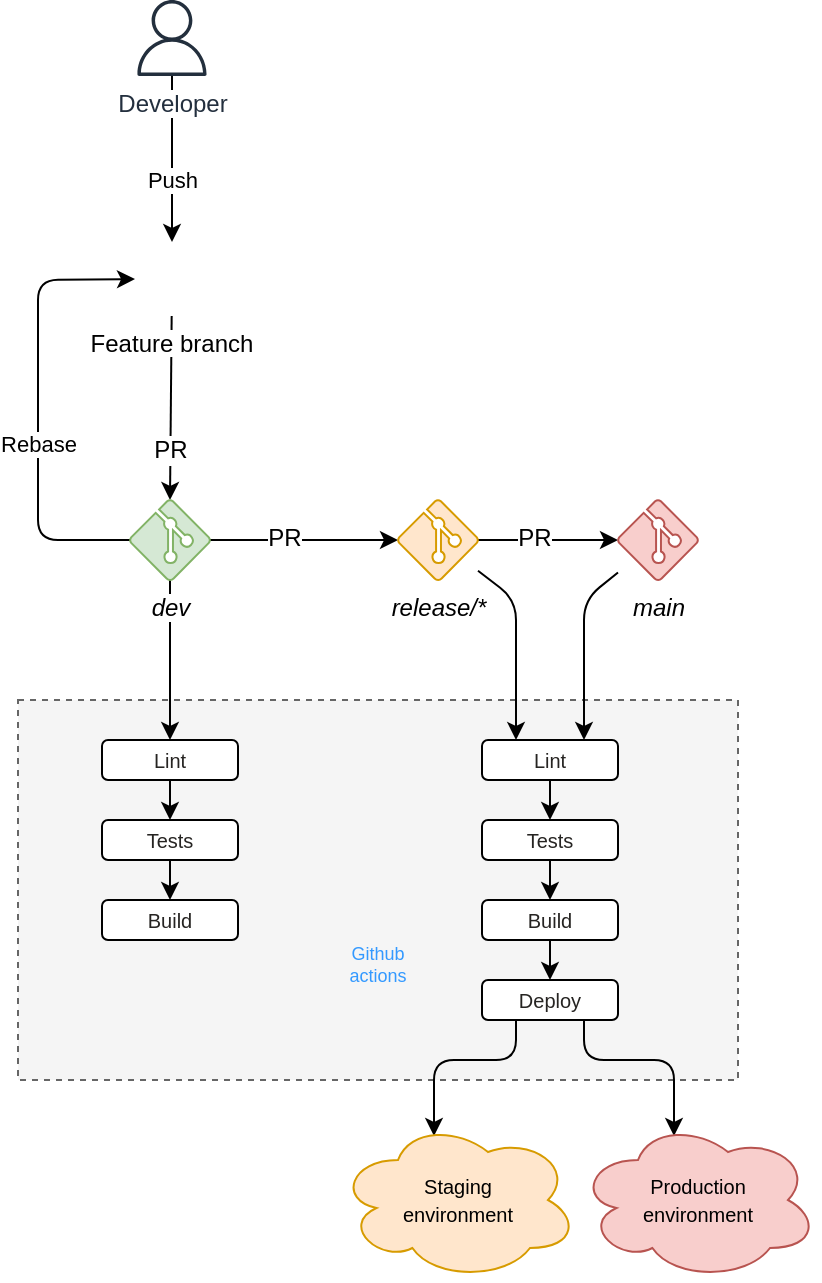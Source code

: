 <mxfile>
    <diagram id="seGoNcs6dg3ajUZEjmIv" name="Page-1">
        <mxGraphModel dx="885" dy="760" grid="1" gridSize="10" guides="1" tooltips="1" connect="1" arrows="1" fold="1" page="1" pageScale="1" pageWidth="850" pageHeight="1100" math="0" shadow="0">
            <root>
                <mxCell id="0"/>
                <mxCell id="1" parent="0"/>
                <mxCell id="39" value="" style="rounded=0;whiteSpace=wrap;html=1;labelBackgroundColor=default;strokeColor=#666666;fontSize=10;fontColor=#333333;fillColor=#f5f5f5;dashed=1;" vertex="1" parent="1">
                    <mxGeometry x="310" y="630" width="360" height="190" as="geometry"/>
                </mxCell>
                <mxCell id="18" style="edgeStyle=none;html=1;entryX=0.5;entryY=0;entryDx=0;entryDy=0;fontSize=14;" edge="1" parent="1" source="11" target="14">
                    <mxGeometry relative="1" as="geometry"/>
                </mxCell>
                <mxCell id="56" value="&lt;font style=&quot;font-size: 11px;&quot; color=&quot;#000000&quot;&gt;Push&lt;/font&gt;" style="edgeLabel;html=1;align=center;verticalAlign=middle;resizable=0;points=[];fontSize=9;fontColor=#3399FF;" vertex="1" connectable="0" parent="18">
                    <mxGeometry x="0.361" y="-3" relative="1" as="geometry">
                        <mxPoint x="3" y="-5" as="offset"/>
                    </mxGeometry>
                </mxCell>
                <mxCell id="11" value="Developer" style="sketch=0;outlineConnect=0;fontColor=#232F3E;gradientColor=none;fillColor=#232F3D;strokeColor=none;dashed=0;verticalLabelPosition=bottom;verticalAlign=top;align=center;html=1;fontSize=12;fontStyle=0;aspect=fixed;pointerEvents=1;shape=mxgraph.aws4.user;labelBackgroundColor=default;" vertex="1" parent="1">
                    <mxGeometry x="368" y="280" width="38" height="38" as="geometry"/>
                </mxCell>
                <mxCell id="17" style="edgeStyle=none;html=1;fontSize=14;entryX=0.5;entryY=0;entryDx=0;entryDy=0;entryPerimeter=0;" edge="1" parent="1" source="14" target="20">
                    <mxGeometry relative="1" as="geometry">
                        <mxPoint x="386.0" y="520" as="targetPoint"/>
                    </mxGeometry>
                </mxCell>
                <mxCell id="19" value="PR" style="edgeLabel;html=1;align=center;verticalAlign=middle;resizable=0;points=[];fontSize=12;fontColor=#000000;" vertex="1" connectable="0" parent="17">
                    <mxGeometry x="0.452" relative="1" as="geometry">
                        <mxPoint as="offset"/>
                    </mxGeometry>
                </mxCell>
                <mxCell id="14" value="Feature branch" style="shape=image;verticalLabelPosition=bottom;labelBackgroundColor=default;verticalAlign=top;aspect=fixed;imageAspect=0;image=https://cdn0.iconfinder.com/data/icons/octicons/1024/git-branch-512.png;" vertex="1" parent="1">
                    <mxGeometry x="368.5" y="401" width="37" height="37" as="geometry"/>
                </mxCell>
                <mxCell id="21" style="edgeStyle=none;html=1;entryX=0;entryY=0.5;entryDx=0;entryDy=0;fontSize=12;fontColor=default;" edge="1" parent="1" source="20" target="14">
                    <mxGeometry relative="1" as="geometry">
                        <Array as="points">
                            <mxPoint x="320" y="550"/>
                            <mxPoint x="320" y="420"/>
                        </Array>
                    </mxGeometry>
                </mxCell>
                <mxCell id="57" value="Rebase" style="edgeLabel;html=1;align=center;verticalAlign=middle;resizable=0;points=[];fontSize=11;fontColor=#000000;" vertex="1" connectable="0" parent="21">
                    <mxGeometry x="-0.16" relative="1" as="geometry">
                        <mxPoint as="offset"/>
                    </mxGeometry>
                </mxCell>
                <mxCell id="22" style="edgeStyle=none;html=1;fontSize=12;fontColor=default;entryX=0;entryY=0.5;entryDx=0;entryDy=0;entryPerimeter=0;" edge="1" parent="1" source="20" target="24">
                    <mxGeometry relative="1" as="geometry">
                        <mxPoint x="500" y="550" as="targetPoint"/>
                    </mxGeometry>
                </mxCell>
                <mxCell id="23" value="PR" style="edgeLabel;html=1;align=center;verticalAlign=middle;resizable=0;points=[];fontSize=12;fontColor=#000000;labelBackgroundColor=default;" vertex="1" connectable="0" parent="22">
                    <mxGeometry x="-0.209" y="1" relative="1" as="geometry">
                        <mxPoint as="offset"/>
                    </mxGeometry>
                </mxCell>
                <mxCell id="31" style="edgeStyle=none;html=1;fontSize=12;fontColor=#FFE6CC;" edge="1" parent="1" source="20">
                    <mxGeometry relative="1" as="geometry">
                        <mxPoint x="386" y="650" as="targetPoint"/>
                    </mxGeometry>
                </mxCell>
                <mxCell id="20" value="dev" style="verticalLabelPosition=bottom;html=1;verticalAlign=top;align=center;strokeColor=#82b366;fillColor=#d5e8d4;shape=mxgraph.azure.git_repository;labelBackgroundColor=default;fontSize=12;fontStyle=2" vertex="1" parent="1">
                    <mxGeometry x="366" y="530" width="40" height="40" as="geometry"/>
                </mxCell>
                <mxCell id="27" value="" style="edgeStyle=none;html=1;fontSize=12;fontColor=default;" edge="1" parent="1" source="24" target="26">
                    <mxGeometry relative="1" as="geometry"/>
                </mxCell>
                <mxCell id="30" value="PR" style="edgeLabel;html=1;align=center;verticalAlign=middle;resizable=0;points=[];fontSize=12;fontColor=default;" vertex="1" connectable="0" parent="27">
                    <mxGeometry x="-0.199" y="1" relative="1" as="geometry">
                        <mxPoint as="offset"/>
                    </mxGeometry>
                </mxCell>
                <mxCell id="28" style="edgeStyle=none;html=1;fontSize=12;fontColor=default;entryX=0.25;entryY=0;entryDx=0;entryDy=0;" edge="1" parent="1" source="24" target="41">
                    <mxGeometry relative="1" as="geometry">
                        <mxPoint x="520" y="650" as="targetPoint"/>
                        <Array as="points">
                            <mxPoint x="559" y="580"/>
                        </Array>
                    </mxGeometry>
                </mxCell>
                <mxCell id="24" value="release/*" style="verticalLabelPosition=bottom;html=1;verticalAlign=top;align=center;strokeColor=#d79b00;fillColor=#ffe6cc;shape=mxgraph.azure.git_repository;labelBackgroundColor=default;fontSize=12;fontStyle=2" vertex="1" parent="1">
                    <mxGeometry x="500" y="530" width="40" height="40" as="geometry"/>
                </mxCell>
                <mxCell id="29" style="edgeStyle=none;html=1;fontSize=12;fontColor=default;entryX=0.75;entryY=0;entryDx=0;entryDy=0;" edge="1" parent="1" source="26" target="41">
                    <mxGeometry relative="1" as="geometry">
                        <mxPoint x="630" y="650" as="targetPoint"/>
                        <Array as="points">
                            <mxPoint x="593" y="580"/>
                        </Array>
                    </mxGeometry>
                </mxCell>
                <mxCell id="26" value="main" style="verticalLabelPosition=bottom;html=1;verticalAlign=top;align=center;strokeColor=#b85450;fillColor=#f8cecc;shape=mxgraph.azure.git_repository;labelBackgroundColor=default;fontSize=12;fontStyle=2" vertex="1" parent="1">
                    <mxGeometry x="610" y="530" width="40" height="40" as="geometry"/>
                </mxCell>
                <mxCell id="37" style="edgeStyle=none;html=1;entryX=0.5;entryY=0;entryDx=0;entryDy=0;fontSize=10;fontColor=#000000;" edge="1" parent="1" source="32" target="36">
                    <mxGeometry relative="1" as="geometry"/>
                </mxCell>
                <mxCell id="32" value="&lt;font style=&quot;font-size: 10px;&quot; color=&quot;#262422&quot;&gt;Lint&lt;/font&gt;" style="rounded=1;whiteSpace=wrap;html=1;labelBackgroundColor=default;strokeColor=#000000;fontSize=12;fontColor=#FFE6CC;fillColor=default;" vertex="1" parent="1">
                    <mxGeometry x="352" y="650" width="68" height="20" as="geometry"/>
                </mxCell>
                <mxCell id="35" value="&lt;font style=&quot;font-size: 10px;&quot; color=&quot;#262422&quot;&gt;Build&lt;/font&gt;" style="rounded=1;whiteSpace=wrap;html=1;labelBackgroundColor=default;strokeColor=#000000;fontSize=12;fontColor=#FFE6CC;fillColor=default;" vertex="1" parent="1">
                    <mxGeometry x="352" y="730" width="68" height="20" as="geometry"/>
                </mxCell>
                <mxCell id="38" style="edgeStyle=none;html=1;fontSize=10;fontColor=#000000;" edge="1" parent="1" source="36" target="35">
                    <mxGeometry relative="1" as="geometry"/>
                </mxCell>
                <mxCell id="36" value="&lt;font style=&quot;font-size: 10px;&quot; color=&quot;#262422&quot;&gt;Tests&lt;/font&gt;" style="rounded=1;whiteSpace=wrap;html=1;labelBackgroundColor=default;strokeColor=#000000;fontSize=12;fontColor=#FFE6CC;fillColor=default;" vertex="1" parent="1">
                    <mxGeometry x="352" y="690" width="68" height="20" as="geometry"/>
                </mxCell>
                <mxCell id="40" value="Github &#10;actions" style="shape=image;verticalLabelPosition=bottom;labelBackgroundColor=none;verticalAlign=top;aspect=fixed;imageAspect=0;image=https://seeklogo.com/images/G/github-actions-logo-031704BDC6-seeklogo.com.png;fontSize=9;fontColor=#3399FF;opacity=80;" vertex="1" parent="1">
                    <mxGeometry x="470" y="705" width="40" height="40" as="geometry"/>
                </mxCell>
                <mxCell id="44" style="edgeStyle=none;html=1;fontSize=10;fontColor=#000000;" edge="1" parent="1" source="41" target="43">
                    <mxGeometry relative="1" as="geometry"/>
                </mxCell>
                <mxCell id="41" value="&lt;font style=&quot;font-size: 10px;&quot; color=&quot;#262422&quot;&gt;Lint&lt;/font&gt;" style="rounded=1;whiteSpace=wrap;html=1;labelBackgroundColor=default;strokeColor=#000000;fontSize=12;fontColor=#FFE6CC;fillColor=default;" vertex="1" parent="1">
                    <mxGeometry x="542" y="650" width="68" height="20" as="geometry"/>
                </mxCell>
                <mxCell id="50" value="" style="edgeStyle=none;html=1;fontSize=10;fontColor=#000000;exitX=0.75;exitY=1;exitDx=0;exitDy=0;entryX=0.4;entryY=0.1;entryDx=0;entryDy=0;entryPerimeter=0;" edge="1" parent="1" source="42" target="51">
                    <mxGeometry relative="1" as="geometry">
                        <mxPoint x="650" y="780" as="targetPoint"/>
                        <Array as="points">
                            <mxPoint x="593" y="810"/>
                            <mxPoint x="638" y="810"/>
                        </Array>
                    </mxGeometry>
                </mxCell>
                <mxCell id="53" style="edgeStyle=none;html=1;entryX=0.4;entryY=0.1;entryDx=0;entryDy=0;entryPerimeter=0;fontSize=11;fontColor=#000000;exitX=0.25;exitY=1;exitDx=0;exitDy=0;" edge="1" parent="1" source="42" target="52">
                    <mxGeometry relative="1" as="geometry">
                        <Array as="points">
                            <mxPoint x="559" y="810"/>
                            <mxPoint x="518" y="810"/>
                        </Array>
                    </mxGeometry>
                </mxCell>
                <mxCell id="42" value="&lt;font style=&quot;font-size: 10px;&quot; color=&quot;#262422&quot;&gt;Deploy&lt;/font&gt;" style="rounded=1;whiteSpace=wrap;html=1;labelBackgroundColor=default;strokeColor=#000000;fontSize=12;fontColor=#FFE6CC;fillColor=default;" vertex="1" parent="1">
                    <mxGeometry x="542" y="770" width="68" height="20" as="geometry"/>
                </mxCell>
                <mxCell id="45" style="edgeStyle=none;html=1;entryX=0.5;entryY=0;entryDx=0;entryDy=0;fontSize=10;fontColor=#000000;" edge="1" parent="1" source="43" target="54">
                    <mxGeometry relative="1" as="geometry"/>
                </mxCell>
                <mxCell id="43" value="&lt;font style=&quot;font-size: 10px;&quot; color=&quot;#262422&quot;&gt;Tests&lt;/font&gt;" style="rounded=1;whiteSpace=wrap;html=1;labelBackgroundColor=default;strokeColor=#000000;fontSize=12;fontColor=#FFE6CC;fillColor=default;" vertex="1" parent="1">
                    <mxGeometry x="542" y="690" width="68" height="20" as="geometry"/>
                </mxCell>
                <mxCell id="51" value="&lt;font style=&quot;font-size: 10px;&quot;&gt;Production &lt;br&gt;environment&lt;/font&gt;" style="ellipse;shape=cloud;whiteSpace=wrap;html=1;labelBackgroundColor=none;strokeColor=#b85450;fontSize=11;fillColor=#f8cecc;" vertex="1" parent="1">
                    <mxGeometry x="590" y="840" width="120" height="80" as="geometry"/>
                </mxCell>
                <mxCell id="52" value="&lt;font style=&quot;font-size: 10px;&quot;&gt;Staging&lt;br&gt;environment&lt;/font&gt;" style="ellipse;shape=cloud;whiteSpace=wrap;html=1;labelBackgroundColor=none;strokeColor=#d79b00;fontSize=11;fillColor=#ffe6cc;" vertex="1" parent="1">
                    <mxGeometry x="470" y="840" width="120" height="80" as="geometry"/>
                </mxCell>
                <mxCell id="55" style="edgeStyle=none;html=1;entryX=0.5;entryY=0;entryDx=0;entryDy=0;fontSize=10;fontColor=#000000;" edge="1" parent="1" source="54" target="42">
                    <mxGeometry relative="1" as="geometry"/>
                </mxCell>
                <mxCell id="54" value="&lt;font style=&quot;font-size: 10px;&quot; color=&quot;#262422&quot;&gt;Build&lt;/font&gt;" style="rounded=1;whiteSpace=wrap;html=1;labelBackgroundColor=default;strokeColor=#000000;fontSize=12;fontColor=#FFE6CC;fillColor=default;" vertex="1" parent="1">
                    <mxGeometry x="542" y="730" width="68" height="20" as="geometry"/>
                </mxCell>
            </root>
        </mxGraphModel>
    </diagram>
</mxfile>